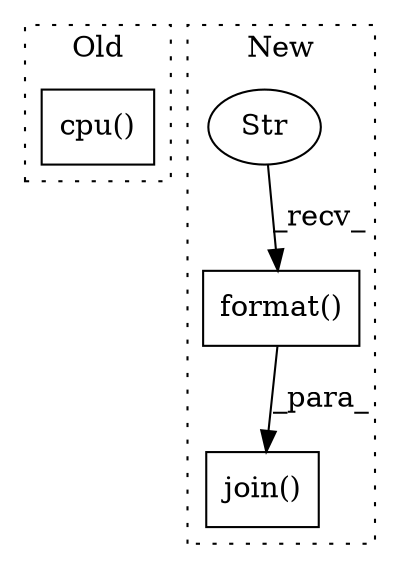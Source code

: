 digraph G {
subgraph cluster0 {
1 [label="cpu()" a="75" s="8827" l="13" shape="box"];
label = "Old";
style="dotted";
}
subgraph cluster1 {
2 [label="format()" a="75" s="9499,9516" l="16,2" shape="box"];
3 [label="Str" a="66" s="9499" l="8" shape="ellipse"];
4 [label="join()" a="75" s="9490,9507" l="9,45" shape="box"];
label = "New";
style="dotted";
}
2 -> 4 [label="_para_"];
3 -> 2 [label="_recv_"];
}